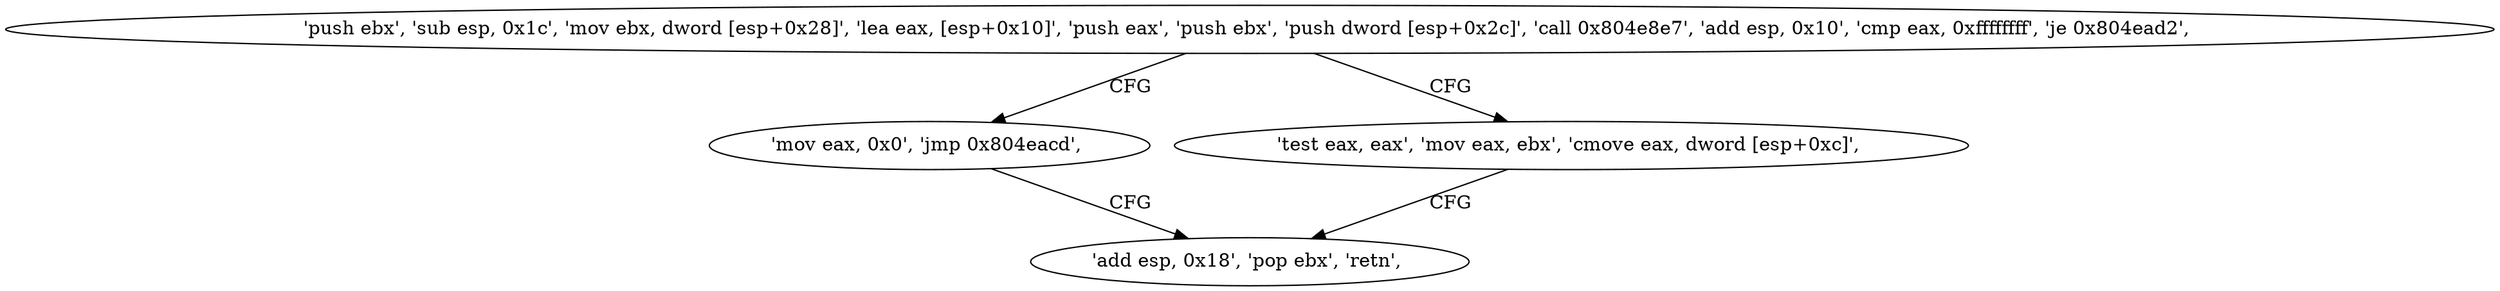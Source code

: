 digraph "func" {
"134539941" [label = "'push ebx', 'sub esp, 0x1c', 'mov ebx, dword [esp+0x28]', 'lea eax, [esp+0x10]', 'push eax', 'push ebx', 'push dword [esp+0x2c]', 'call 0x804e8e7', 'add esp, 0x10', 'cmp eax, 0xffffffff', 'je 0x804ead2', " ]
"134539986" [label = "'mov eax, 0x0', 'jmp 0x804eacd', " ]
"134539972" [label = "'test eax, eax', 'mov eax, ebx', 'cmove eax, dword [esp+0xc]', " ]
"134539981" [label = "'add esp, 0x18', 'pop ebx', 'retn', " ]
"134539941" -> "134539986" [ label = "CFG" ]
"134539941" -> "134539972" [ label = "CFG" ]
"134539986" -> "134539981" [ label = "CFG" ]
"134539972" -> "134539981" [ label = "CFG" ]
}
